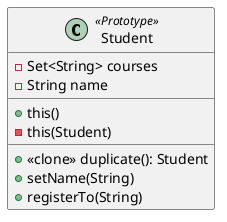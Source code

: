 @startuml

skinparam nodesep 75
skinparam ranksep 50
hide empty members

class Student <<Prototype>> {
  - Set<String> courses
  - String name
  __
  + this()
  - this(Student)
  __
  + <<clone>> duplicate(): Student
  + setName(String)
  + registerTo(String)
}

@enduml
